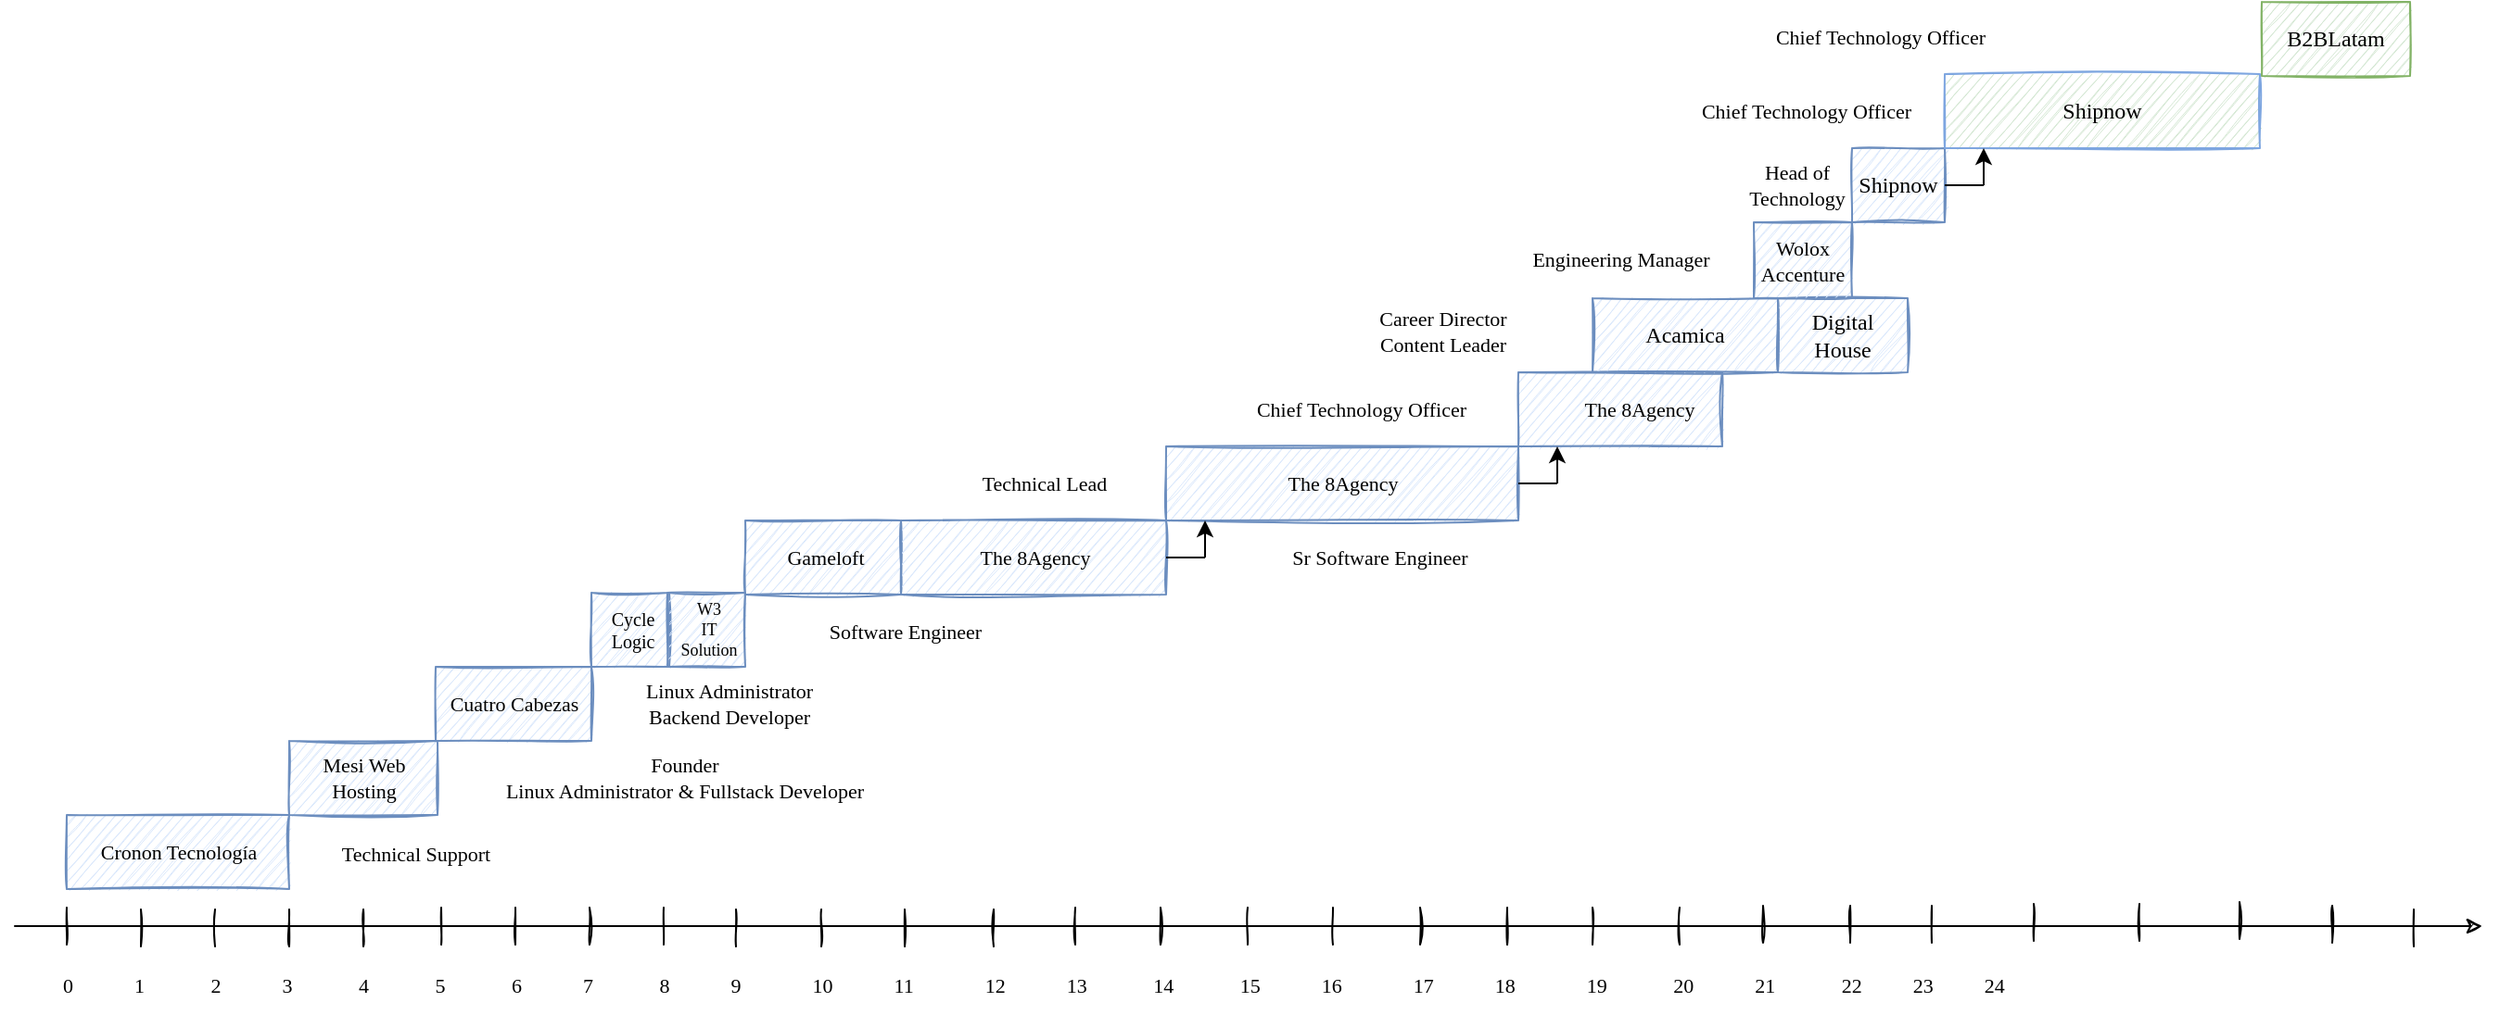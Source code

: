 <mxfile version="24.3.1" type="device">
  <diagram id="4o5sN7QMBN8KEex4jMlC" name="Page-1">
    <mxGraphModel dx="1050" dy="1726" grid="1" gridSize="10" guides="1" tooltips="1" connect="1" arrows="1" fold="1" page="1" pageScale="1" pageWidth="827" pageHeight="1169" math="0" shadow="0">
      <root>
        <mxCell id="0" />
        <mxCell id="1" parent="0" />
        <mxCell id="p5aMhv1QMeqW4niWtKLq-1" value="" style="endArrow=classic;html=1;rounded=0;sketch=1;" parent="1" edge="1">
          <mxGeometry width="50" height="50" relative="1" as="geometry">
            <mxPoint x="29" y="360" as="sourcePoint" />
            <mxPoint x="1360" y="360" as="targetPoint" />
          </mxGeometry>
        </mxCell>
        <mxCell id="p5aMhv1QMeqW4niWtKLq-2" value="0&amp;nbsp; &amp;nbsp; &amp;nbsp; &amp;nbsp; &amp;nbsp; &amp;nbsp; 1&amp;nbsp; &amp;nbsp; &amp;nbsp; &amp;nbsp; &amp;nbsp; &amp;nbsp; &amp;nbsp;2&amp;nbsp; &amp;nbsp; &amp;nbsp; &amp;nbsp; &amp;nbsp; &amp;nbsp; 3&amp;nbsp; &amp;nbsp; &amp;nbsp; &amp;nbsp; &amp;nbsp; &amp;nbsp; &amp;nbsp;4&amp;nbsp; &amp;nbsp; &amp;nbsp; &amp;nbsp; &amp;nbsp; &amp;nbsp; &amp;nbsp;5&amp;nbsp; &amp;nbsp; &amp;nbsp; &amp;nbsp; &amp;nbsp; &amp;nbsp; &amp;nbsp;6&amp;nbsp; &amp;nbsp; &amp;nbsp; &amp;nbsp; &amp;nbsp; &amp;nbsp; 7&amp;nbsp; &amp;nbsp; &amp;nbsp; &amp;nbsp; &amp;nbsp; &amp;nbsp; &amp;nbsp;8&amp;nbsp; &amp;nbsp; &amp;nbsp; &amp;nbsp; &amp;nbsp; &amp;nbsp; 9&amp;nbsp; &amp;nbsp; &amp;nbsp; &amp;nbsp; &amp;nbsp; &amp;nbsp; &amp;nbsp; 10&amp;nbsp; &amp;nbsp; &amp;nbsp; &amp;nbsp; &amp;nbsp; &amp;nbsp; 11&amp;nbsp; &amp;nbsp; &amp;nbsp; &amp;nbsp; &amp;nbsp; &amp;nbsp; &amp;nbsp; 12&amp;nbsp; &amp;nbsp; &amp;nbsp; &amp;nbsp; &amp;nbsp; &amp;nbsp; 13&amp;nbsp; &amp;nbsp; &amp;nbsp; &amp;nbsp; &amp;nbsp; &amp;nbsp; &amp;nbsp;14&amp;nbsp; &amp;nbsp; &amp;nbsp; &amp;nbsp; &amp;nbsp; &amp;nbsp; &amp;nbsp;15&amp;nbsp; &amp;nbsp; &amp;nbsp; &amp;nbsp; &amp;nbsp; &amp;nbsp; 16&amp;nbsp; &amp;nbsp; &amp;nbsp; &amp;nbsp; &amp;nbsp; &amp;nbsp; &amp;nbsp; 17&amp;nbsp; &amp;nbsp; &amp;nbsp; &amp;nbsp; &amp;nbsp; &amp;nbsp; 18&amp;nbsp; &amp;nbsp; &amp;nbsp; &amp;nbsp; &amp;nbsp; &amp;nbsp; &amp;nbsp; 19&amp;nbsp; &amp;nbsp; &amp;nbsp; &amp;nbsp; &amp;nbsp; &amp;nbsp; &amp;nbsp;20&amp;nbsp; &amp;nbsp; &amp;nbsp; &amp;nbsp; &amp;nbsp; &amp;nbsp; 21&amp;nbsp; &amp;nbsp; &amp;nbsp; &amp;nbsp; &amp;nbsp; &amp;nbsp; &amp;nbsp;22&amp;nbsp; &amp;nbsp; &amp;nbsp; &amp;nbsp; &amp;nbsp; 23&amp;nbsp; &amp;nbsp; &amp;nbsp; &amp;nbsp; &amp;nbsp;&amp;nbsp;24" style="text;html=1;align=left;verticalAlign=middle;resizable=0;points=[];autosize=1;strokeColor=none;fillColor=none;fontFamily=Tahoma;spacing=2;fontSize=11;" parent="1" vertex="1">
          <mxGeometry x="53" y="377" width="1300" height="30" as="geometry" />
        </mxCell>
        <mxCell id="p5aMhv1QMeqW4niWtKLq-4" value="" style="rounded=0;whiteSpace=wrap;html=1;imageAspect=1;portConstraintRotation=0;shadow=0;sketch=1;fillStyle=hachure;fillColor=#dae8fc;strokeColor=#6c8ebf;" parent="1" vertex="1">
          <mxGeometry x="57" y="300" width="120" height="40" as="geometry" />
        </mxCell>
        <mxCell id="p5aMhv1QMeqW4niWtKLq-5" value="" style="endArrow=none;html=1;rounded=0;sketch=1;" parent="1" edge="1">
          <mxGeometry width="50" height="50" relative="1" as="geometry">
            <mxPoint x="97" y="371" as="sourcePoint" />
            <mxPoint x="97" y="351" as="targetPoint" />
          </mxGeometry>
        </mxCell>
        <mxCell id="p5aMhv1QMeqW4niWtKLq-6" value="" style="endArrow=none;html=1;rounded=0;sketch=1;" parent="1" edge="1">
          <mxGeometry width="50" height="50" relative="1" as="geometry">
            <mxPoint x="137" y="371" as="sourcePoint" />
            <mxPoint x="137" y="351" as="targetPoint" />
          </mxGeometry>
        </mxCell>
        <mxCell id="p5aMhv1QMeqW4niWtKLq-7" value="" style="endArrow=none;html=1;rounded=0;sketch=1;" parent="1" edge="1">
          <mxGeometry width="50" height="50" relative="1" as="geometry">
            <mxPoint x="177" y="371" as="sourcePoint" />
            <mxPoint x="177" y="351" as="targetPoint" />
          </mxGeometry>
        </mxCell>
        <mxCell id="p5aMhv1QMeqW4niWtKLq-8" value="" style="endArrow=none;html=1;rounded=0;sketch=1;" parent="1" edge="1">
          <mxGeometry width="50" height="50" relative="1" as="geometry">
            <mxPoint x="217" y="371" as="sourcePoint" />
            <mxPoint x="217" y="351" as="targetPoint" />
          </mxGeometry>
        </mxCell>
        <mxCell id="p5aMhv1QMeqW4niWtKLq-9" value="" style="endArrow=none;html=1;rounded=0;sketch=1;" parent="1" edge="1">
          <mxGeometry width="50" height="50" relative="1" as="geometry">
            <mxPoint x="259" y="370" as="sourcePoint" />
            <mxPoint x="259" y="350" as="targetPoint" />
          </mxGeometry>
        </mxCell>
        <mxCell id="p5aMhv1QMeqW4niWtKLq-10" value="" style="endArrow=none;html=1;rounded=0;sketch=1;" parent="1" edge="1">
          <mxGeometry width="50" height="50" relative="1" as="geometry">
            <mxPoint x="299" y="370" as="sourcePoint" />
            <mxPoint x="299" y="350" as="targetPoint" />
          </mxGeometry>
        </mxCell>
        <mxCell id="p5aMhv1QMeqW4niWtKLq-11" value="" style="endArrow=none;html=1;rounded=0;sketch=1;" parent="1" edge="1">
          <mxGeometry width="50" height="50" relative="1" as="geometry">
            <mxPoint x="339" y="370" as="sourcePoint" />
            <mxPoint x="339" y="350" as="targetPoint" />
          </mxGeometry>
        </mxCell>
        <mxCell id="p5aMhv1QMeqW4niWtKLq-12" value="" style="endArrow=none;html=1;rounded=0;sketch=1;" parent="1" edge="1">
          <mxGeometry width="50" height="50" relative="1" as="geometry">
            <mxPoint x="379" y="370" as="sourcePoint" />
            <mxPoint x="379" y="350" as="targetPoint" />
          </mxGeometry>
        </mxCell>
        <mxCell id="p5aMhv1QMeqW4niWtKLq-13" value="" style="endArrow=none;html=1;rounded=0;sketch=1;" parent="1" edge="1">
          <mxGeometry width="50" height="50" relative="1" as="geometry">
            <mxPoint x="418" y="371" as="sourcePoint" />
            <mxPoint x="418" y="351" as="targetPoint" />
          </mxGeometry>
        </mxCell>
        <mxCell id="p5aMhv1QMeqW4niWtKLq-14" value="" style="endArrow=none;html=1;rounded=0;sketch=1;" parent="1" edge="1">
          <mxGeometry width="50" height="50" relative="1" as="geometry">
            <mxPoint x="464" y="371" as="sourcePoint" />
            <mxPoint x="464" y="351" as="targetPoint" />
          </mxGeometry>
        </mxCell>
        <mxCell id="p5aMhv1QMeqW4niWtKLq-15" value="" style="endArrow=none;html=1;rounded=0;sketch=1;" parent="1" edge="1">
          <mxGeometry width="50" height="50" relative="1" as="geometry">
            <mxPoint x="509" y="371" as="sourcePoint" />
            <mxPoint x="509" y="351" as="targetPoint" />
          </mxGeometry>
        </mxCell>
        <mxCell id="p5aMhv1QMeqW4niWtKLq-16" value="" style="endArrow=none;html=1;rounded=0;sketch=1;" parent="1" edge="1">
          <mxGeometry width="50" height="50" relative="1" as="geometry">
            <mxPoint x="557" y="371" as="sourcePoint" />
            <mxPoint x="557" y="351" as="targetPoint" />
          </mxGeometry>
        </mxCell>
        <mxCell id="p5aMhv1QMeqW4niWtKLq-17" value="" style="endArrow=none;html=1;rounded=0;sketch=1;" parent="1" edge="1">
          <mxGeometry width="50" height="50" relative="1" as="geometry">
            <mxPoint x="601" y="370" as="sourcePoint" />
            <mxPoint x="601" y="350" as="targetPoint" />
          </mxGeometry>
        </mxCell>
        <mxCell id="p5aMhv1QMeqW4niWtKLq-18" value="" style="endArrow=none;html=1;rounded=0;sketch=1;" parent="1" edge="1">
          <mxGeometry width="50" height="50" relative="1" as="geometry">
            <mxPoint x="647" y="370" as="sourcePoint" />
            <mxPoint x="647" y="350" as="targetPoint" />
          </mxGeometry>
        </mxCell>
        <mxCell id="p5aMhv1QMeqW4niWtKLq-19" value="" style="endArrow=none;html=1;rounded=0;sketch=1;" parent="1" edge="1">
          <mxGeometry width="50" height="50" relative="1" as="geometry">
            <mxPoint x="694" y="370" as="sourcePoint" />
            <mxPoint x="694" y="350" as="targetPoint" />
          </mxGeometry>
        </mxCell>
        <mxCell id="p5aMhv1QMeqW4niWtKLq-20" value="" style="endArrow=none;html=1;rounded=0;sketch=1;" parent="1" edge="1">
          <mxGeometry width="50" height="50" relative="1" as="geometry">
            <mxPoint x="740" y="370" as="sourcePoint" />
            <mxPoint x="740" y="350" as="targetPoint" />
          </mxGeometry>
        </mxCell>
        <mxCell id="p5aMhv1QMeqW4niWtKLq-21" value="" style="endArrow=none;html=1;rounded=0;sketch=1;" parent="1" edge="1">
          <mxGeometry width="50" height="50" relative="1" as="geometry">
            <mxPoint x="787" y="370" as="sourcePoint" />
            <mxPoint x="787" y="350" as="targetPoint" />
          </mxGeometry>
        </mxCell>
        <mxCell id="p5aMhv1QMeqW4niWtKLq-22" value="" style="endArrow=none;html=1;rounded=0;sketch=1;" parent="1" edge="1">
          <mxGeometry width="50" height="50" relative="1" as="geometry">
            <mxPoint x="834" y="370" as="sourcePoint" />
            <mxPoint x="834" y="350" as="targetPoint" />
          </mxGeometry>
        </mxCell>
        <mxCell id="p5aMhv1QMeqW4niWtKLq-23" value="" style="endArrow=none;html=1;rounded=0;sketch=1;" parent="1" edge="1">
          <mxGeometry width="50" height="50" relative="1" as="geometry">
            <mxPoint x="880" y="370" as="sourcePoint" />
            <mxPoint x="880" y="350" as="targetPoint" />
          </mxGeometry>
        </mxCell>
        <mxCell id="p5aMhv1QMeqW4niWtKLq-24" value="" style="endArrow=none;html=1;rounded=0;sketch=1;" parent="1" edge="1">
          <mxGeometry width="50" height="50" relative="1" as="geometry">
            <mxPoint x="927" y="370" as="sourcePoint" />
            <mxPoint x="927" y="350" as="targetPoint" />
          </mxGeometry>
        </mxCell>
        <mxCell id="p5aMhv1QMeqW4niWtKLq-25" value="" style="endArrow=none;html=1;rounded=0;sketch=1;" parent="1" edge="1">
          <mxGeometry width="50" height="50" relative="1" as="geometry">
            <mxPoint x="972" y="369" as="sourcePoint" />
            <mxPoint x="972" y="349" as="targetPoint" />
          </mxGeometry>
        </mxCell>
        <mxCell id="p5aMhv1QMeqW4niWtKLq-26" value="" style="endArrow=none;html=1;rounded=0;sketch=1;" parent="1" edge="1">
          <mxGeometry width="50" height="50" relative="1" as="geometry">
            <mxPoint x="1019" y="369" as="sourcePoint" />
            <mxPoint x="1019" y="349" as="targetPoint" />
          </mxGeometry>
        </mxCell>
        <mxCell id="p5aMhv1QMeqW4niWtKLq-30" value="Technical Support" style="text;html=1;align=center;verticalAlign=middle;resizable=0;points=[];autosize=1;strokeColor=none;fillColor=none;fontFamily=Comic Sans MS;spacing=2;fontSize=11;" parent="1" vertex="1">
          <mxGeometry x="190" y="311" width="110" height="20" as="geometry" />
        </mxCell>
        <mxCell id="p5aMhv1QMeqW4niWtKLq-31" value="" style="rounded=0;whiteSpace=wrap;html=1;imageAspect=1;portConstraintRotation=0;shadow=0;sketch=1;fillStyle=hachure;fillColor=#dae8fc;strokeColor=#6c8ebf;" parent="1" vertex="1">
          <mxGeometry x="177" y="260" width="80" height="40" as="geometry" />
        </mxCell>
        <mxCell id="p5aMhv1QMeqW4niWtKLq-32" value="" style="endArrow=none;html=1;rounded=0;sketch=1;" parent="1" edge="1">
          <mxGeometry width="50" height="50" relative="1" as="geometry">
            <mxPoint x="57" y="370" as="sourcePoint" />
            <mxPoint x="57" y="350" as="targetPoint" />
          </mxGeometry>
        </mxCell>
        <mxCell id="p5aMhv1QMeqW4niWtKLq-33" value="Founder&lt;br&gt;Linux Administrator &amp;amp; Fullstack Developer" style="text;html=1;align=center;verticalAlign=middle;resizable=0;points=[];autosize=1;strokeColor=none;fillColor=none;fontFamily=Comic Sans MS;spacing=2;fontSize=11;" parent="1" vertex="1">
          <mxGeometry x="270" y="260" width="240" height="40" as="geometry" />
        </mxCell>
        <mxCell id="p5aMhv1QMeqW4niWtKLq-34" value="Cronon Tecnología" style="text;html=1;align=center;verticalAlign=middle;resizable=0;points=[];autosize=1;strokeColor=none;fillColor=none;fontFamily=Comic Sans MS;spacing=2;fontSize=11;" parent="1" vertex="1">
          <mxGeometry x="62" y="310" width="110" height="20" as="geometry" />
        </mxCell>
        <mxCell id="p5aMhv1QMeqW4niWtKLq-35" value="Mesi Web&lt;br&gt;Hosting" style="text;html=1;align=center;verticalAlign=middle;resizable=0;points=[];autosize=1;strokeColor=none;fillColor=none;fontFamily=Comic Sans MS;spacing=2;fontSize=11;" parent="1" vertex="1">
          <mxGeometry x="182" y="260" width="70" height="40" as="geometry" />
        </mxCell>
        <mxCell id="p5aMhv1QMeqW4niWtKLq-38" value="" style="rounded=0;whiteSpace=wrap;html=1;imageAspect=1;portConstraintRotation=0;shadow=0;sketch=1;fillStyle=hachure;fillColor=#dae8fc;strokeColor=#6c8ebf;" parent="1" vertex="1">
          <mxGeometry x="256" y="220" width="84" height="40" as="geometry" />
        </mxCell>
        <mxCell id="p5aMhv1QMeqW4niWtKLq-39" value="Cuatro Cabezas" style="text;html=1;align=center;verticalAlign=middle;resizable=0;points=[];autosize=1;strokeColor=none;fillColor=none;fontFamily=Comic Sans MS;spacing=2;fontSize=11;" parent="1" vertex="1">
          <mxGeometry x="248" y="230" width="100" height="20" as="geometry" />
        </mxCell>
        <mxCell id="p5aMhv1QMeqW4niWtKLq-40" value="" style="rounded=0;whiteSpace=wrap;html=1;imageAspect=1;portConstraintRotation=0;shadow=0;sketch=1;fillStyle=hachure;fillColor=#dae8fc;strokeColor=#6c8ebf;" parent="1" vertex="1">
          <mxGeometry x="340" y="180" width="42" height="40" as="geometry" />
        </mxCell>
        <mxCell id="p5aMhv1QMeqW4niWtKLq-41" value="Cycle&lt;br style=&quot;font-size: 10px;&quot;&gt;Logic" style="text;html=1;align=center;verticalAlign=middle;resizable=0;points=[];autosize=1;strokeColor=none;fillColor=none;fontFamily=Comic Sans MS;spacing=2;fontSize=10;" parent="1" vertex="1">
          <mxGeometry x="342" y="185" width="40" height="30" as="geometry" />
        </mxCell>
        <mxCell id="p5aMhv1QMeqW4niWtKLq-44" value="" style="rounded=0;whiteSpace=wrap;html=1;imageAspect=1;portConstraintRotation=0;shadow=0;sketch=1;fillStyle=hachure;fillColor=#dae8fc;strokeColor=#6c8ebf;" parent="1" vertex="1">
          <mxGeometry x="381" y="180" width="42" height="40" as="geometry" />
        </mxCell>
        <mxCell id="p5aMhv1QMeqW4niWtKLq-45" value="W3&lt;br&gt;IT&lt;br&gt;Solution" style="text;html=1;align=center;verticalAlign=middle;resizable=0;points=[];autosize=1;strokeColor=none;fillColor=none;fontFamily=Comic Sans MS;spacing=2;fontSize=9;" parent="1" vertex="1">
          <mxGeometry x="378" y="180" width="50" height="40" as="geometry" />
        </mxCell>
        <mxCell id="p5aMhv1QMeqW4niWtKLq-46" value="Linux Administrator&lt;br&gt;Backend Developer" style="text;html=1;align=center;verticalAlign=middle;resizable=0;points=[];autosize=1;strokeColor=none;fillColor=none;fontFamily=Comic Sans MS;spacing=2;fontSize=11;" parent="1" vertex="1">
          <mxGeometry x="354" y="220" width="120" height="40" as="geometry" />
        </mxCell>
        <mxCell id="p5aMhv1QMeqW4niWtKLq-48" value="" style="rounded=0;whiteSpace=wrap;html=1;imageAspect=1;portConstraintRotation=0;shadow=0;sketch=1;fillStyle=hachure;fillColor=#dae8fc;strokeColor=#6c8ebf;" parent="1" vertex="1">
          <mxGeometry x="423" y="141" width="84" height="40" as="geometry" />
        </mxCell>
        <mxCell id="p5aMhv1QMeqW4niWtKLq-49" value="Gameloft" style="text;html=1;align=center;verticalAlign=middle;resizable=0;points=[];autosize=1;strokeColor=none;fillColor=none;fontFamily=Comic Sans MS;spacing=2;fontSize=11;" parent="1" vertex="1">
          <mxGeometry x="431" y="151" width="70" height="20" as="geometry" />
        </mxCell>
        <mxCell id="p5aMhv1QMeqW4niWtKLq-50" value="" style="rounded=0;whiteSpace=wrap;html=1;imageAspect=1;portConstraintRotation=0;shadow=0;sketch=1;fillStyle=hachure;fillColor=#dae8fc;strokeColor=#6c8ebf;" parent="1" vertex="1">
          <mxGeometry x="507" y="141" width="143" height="40" as="geometry" />
        </mxCell>
        <mxCell id="p5aMhv1QMeqW4niWtKLq-51" value="The 8Agency" style="text;html=1;align=center;verticalAlign=middle;resizable=0;points=[];autosize=1;strokeColor=none;fillColor=none;fontFamily=Comic Sans MS;spacing=2;fontSize=11;" parent="1" vertex="1">
          <mxGeometry x="533.5" y="151" width="90" height="20" as="geometry" />
        </mxCell>
        <mxCell id="p5aMhv1QMeqW4niWtKLq-52" value="Software Engineer" style="text;html=1;align=center;verticalAlign=middle;resizable=0;points=[];autosize=1;strokeColor=none;fillColor=none;fontFamily=Comic Sans MS;spacing=2;fontSize=11;" parent="1" vertex="1">
          <mxGeometry x="449" y="191" width="120" height="20" as="geometry" />
        </mxCell>
        <mxCell id="p5aMhv1QMeqW4niWtKLq-53" value="Sr Software Engineer" style="text;html=1;align=center;verticalAlign=middle;resizable=0;points=[];autosize=1;strokeColor=none;fillColor=none;fontFamily=Comic Sans MS;spacing=2;fontSize=11;" parent="1" vertex="1">
          <mxGeometry x="700" y="151" width="130" height="20" as="geometry" />
        </mxCell>
        <mxCell id="p5aMhv1QMeqW4niWtKLq-54" value="" style="rounded=0;whiteSpace=wrap;html=1;imageAspect=1;portConstraintRotation=0;shadow=0;sketch=1;fillStyle=hachure;fillColor=#dae8fc;strokeColor=#6c8ebf;" parent="1" vertex="1">
          <mxGeometry x="650" y="101" width="190" height="40" as="geometry" />
        </mxCell>
        <mxCell id="p5aMhv1QMeqW4niWtKLq-55" value="The 8Agency" style="text;html=1;align=center;verticalAlign=middle;resizable=0;points=[];autosize=1;strokeColor=none;fillColor=none;fontFamily=Comic Sans MS;spacing=2;fontSize=11;" parent="1" vertex="1">
          <mxGeometry x="700" y="111" width="90" height="20" as="geometry" />
        </mxCell>
        <mxCell id="p5aMhv1QMeqW4niWtKLq-56" value="Technical Lead" style="text;html=1;align=center;verticalAlign=middle;resizable=0;points=[];autosize=1;strokeColor=none;fillColor=none;fontFamily=Comic Sans MS;spacing=2;fontSize=11;" parent="1" vertex="1">
          <mxGeometry x="533.5" y="111" width="100" height="20" as="geometry" />
        </mxCell>
        <mxCell id="p5aMhv1QMeqW4niWtKLq-58" value="" style="rounded=0;whiteSpace=wrap;html=1;imageAspect=1;portConstraintRotation=0;shadow=0;sketch=1;fillStyle=hachure;fillColor=#dae8fc;strokeColor=#6c8ebf;" parent="1" vertex="1">
          <mxGeometry x="840" y="61" width="110" height="40" as="geometry" />
        </mxCell>
        <mxCell id="p5aMhv1QMeqW4niWtKLq-59" value="The 8Agency" style="text;html=1;align=center;verticalAlign=middle;resizable=0;points=[];autosize=1;strokeColor=none;fillColor=none;fontFamily=Comic Sans MS;spacing=2;fontSize=11;" parent="1" vertex="1">
          <mxGeometry x="860" y="71" width="90" height="20" as="geometry" />
        </mxCell>
        <mxCell id="p5aMhv1QMeqW4niWtKLq-60" value="Chief Technology Officer" style="text;html=1;align=center;verticalAlign=middle;resizable=0;points=[];autosize=1;strokeColor=none;fillColor=none;fontFamily=Comic Sans MS;spacing=2;fontSize=11;" parent="1" vertex="1">
          <mxGeometry x="680" y="71" width="150" height="20" as="geometry" />
        </mxCell>
        <mxCell id="p5aMhv1QMeqW4niWtKLq-61" value="Acamica" style="rounded=0;whiteSpace=wrap;html=1;imageAspect=1;portConstraintRotation=0;shadow=0;sketch=1;fillStyle=hachure;fillColor=#dae8fc;strokeColor=#6c8ebf;fontFamily=Comic Sans MS;" parent="1" vertex="1">
          <mxGeometry x="880" y="21" width="100" height="40" as="geometry" />
        </mxCell>
        <mxCell id="p5aMhv1QMeqW4niWtKLq-62" value="Digital&lt;br&gt;House" style="rounded=0;whiteSpace=wrap;html=1;imageAspect=1;portConstraintRotation=0;shadow=0;sketch=1;fillStyle=hachure;fillColor=#dae8fc;strokeColor=#6c8ebf;fontFamily=Comic Sans MS;" parent="1" vertex="1">
          <mxGeometry x="980" y="21" width="70" height="40" as="geometry" />
        </mxCell>
        <mxCell id="p5aMhv1QMeqW4niWtKLq-66" value="Career Director&lt;br&gt;Content Leader" style="text;html=1;align=center;verticalAlign=middle;resizable=0;points=[];autosize=1;strokeColor=none;fillColor=none;fontFamily=Comic Sans MS;spacing=2;fontSize=11;" parent="1" vertex="1">
          <mxGeometry x="749" y="19" width="100" height="40" as="geometry" />
        </mxCell>
        <mxCell id="p5aMhv1QMeqW4niWtKLq-67" value="Engineering Manager" style="text;html=1;align=center;verticalAlign=middle;resizable=0;points=[];autosize=1;strokeColor=none;fillColor=none;fontFamily=Comic Sans MS;spacing=2;fontSize=11;" parent="1" vertex="1">
          <mxGeometry x="830" y="-10" width="130" height="20" as="geometry" />
        </mxCell>
        <mxCell id="An2VsPpJy_R5v1k-F3XG-1" value="&lt;div style=&quot;font-size: 11px;&quot;&gt;Wolox&lt;/div&gt;&lt;div style=&quot;font-size: 11px;&quot;&gt;Accenture&lt;/div&gt;" style="rounded=0;whiteSpace=wrap;html=1;imageAspect=1;portConstraintRotation=0;shadow=0;sketch=1;fillStyle=hachure;fillColor=#dae8fc;strokeColor=#6c8ebf;fontSize=11;fontFamily=Comic Sans MS;" parent="1" vertex="1">
          <mxGeometry x="967" y="-20" width="53" height="41" as="geometry" />
        </mxCell>
        <mxCell id="An2VsPpJy_R5v1k-F3XG-2" value="Shipnow" style="rounded=0;whiteSpace=wrap;html=1;imageAspect=1;portConstraintRotation=0;shadow=0;sketch=1;fillStyle=hachure;fillColor=#dae8fc;strokeColor=#6c8ebf;fontFamily=Comic Sans MS;" parent="1" vertex="1">
          <mxGeometry x="1020" y="-60" width="50" height="40" as="geometry" />
        </mxCell>
        <mxCell id="BVFxNJzO_joco0DVjAUa-1" value="" style="endArrow=none;html=1;rounded=0;sketch=1;" parent="1" edge="1">
          <mxGeometry width="50" height="50" relative="1" as="geometry">
            <mxPoint x="1063" y="369" as="sourcePoint" />
            <mxPoint x="1063" y="349" as="targetPoint" />
          </mxGeometry>
        </mxCell>
        <mxCell id="xtTVjXiSdFybmR9gctKY-1" value="Head of &lt;br&gt;Technology" style="text;html=1;align=center;verticalAlign=middle;resizable=0;points=[];autosize=1;strokeColor=none;fillColor=none;fontFamily=Comic Sans MS;spacing=2;fontSize=11;" parent="1" vertex="1">
          <mxGeometry x="950" y="-60" width="80" height="40" as="geometry" />
        </mxCell>
        <mxCell id="xtTVjXiSdFybmR9gctKY-2" value="Shipnow" style="rounded=0;whiteSpace=wrap;html=1;imageAspect=1;portConstraintRotation=0;shadow=0;sketch=1;fillStyle=hachure;fillColor=#d5e8d4;strokeColor=#7EA6E0;fontFamily=Comic Sans MS;" parent="1" vertex="1">
          <mxGeometry x="1070" y="-100" width="170" height="40" as="geometry" />
        </mxCell>
        <mxCell id="xtTVjXiSdFybmR9gctKY-4" value="Chief Technology Officer" style="text;html=1;align=center;verticalAlign=middle;resizable=0;points=[];autosize=1;strokeColor=none;fillColor=none;fontFamily=Comic Sans MS;spacing=2;fontSize=11;" parent="1" vertex="1">
          <mxGeometry x="920" y="-90" width="150" height="20" as="geometry" />
        </mxCell>
        <mxCell id="xtTVjXiSdFybmR9gctKY-5" value="" style="endArrow=none;html=1;rounded=0;" parent="1" edge="1">
          <mxGeometry width="50" height="50" relative="1" as="geometry">
            <mxPoint x="650" y="161" as="sourcePoint" />
            <mxPoint x="671" y="161" as="targetPoint" />
          </mxGeometry>
        </mxCell>
        <mxCell id="xtTVjXiSdFybmR9gctKY-7" value="" style="endArrow=classic;html=1;rounded=0;" parent="1" edge="1">
          <mxGeometry width="50" height="50" relative="1" as="geometry">
            <mxPoint x="671" y="161" as="sourcePoint" />
            <mxPoint x="671" y="141" as="targetPoint" />
          </mxGeometry>
        </mxCell>
        <mxCell id="xtTVjXiSdFybmR9gctKY-8" value="" style="endArrow=none;html=1;rounded=0;" parent="1" edge="1">
          <mxGeometry width="50" height="50" relative="1" as="geometry">
            <mxPoint x="840" y="121" as="sourcePoint" />
            <mxPoint x="861" y="121" as="targetPoint" />
          </mxGeometry>
        </mxCell>
        <mxCell id="xtTVjXiSdFybmR9gctKY-9" value="" style="endArrow=classic;html=1;rounded=0;" parent="1" edge="1">
          <mxGeometry width="50" height="50" relative="1" as="geometry">
            <mxPoint x="861" y="121" as="sourcePoint" />
            <mxPoint x="861" y="101" as="targetPoint" />
          </mxGeometry>
        </mxCell>
        <mxCell id="xtTVjXiSdFybmR9gctKY-10" value="" style="endArrow=none;html=1;rounded=0;" parent="1" edge="1">
          <mxGeometry width="50" height="50" relative="1" as="geometry">
            <mxPoint x="1070" y="-40" as="sourcePoint" />
            <mxPoint x="1091" y="-40" as="targetPoint" />
          </mxGeometry>
        </mxCell>
        <mxCell id="xtTVjXiSdFybmR9gctKY-11" value="" style="endArrow=classic;html=1;rounded=0;" parent="1" edge="1">
          <mxGeometry width="50" height="50" relative="1" as="geometry">
            <mxPoint x="1091" y="-40" as="sourcePoint" />
            <mxPoint x="1091" y="-60" as="targetPoint" />
          </mxGeometry>
        </mxCell>
        <mxCell id="wi_UW12BMzWIpSiL8xkG-1" value="B2BLatam" style="rounded=0;whiteSpace=wrap;html=1;imageAspect=1;portConstraintRotation=0;shadow=0;sketch=1;fillStyle=hachure;fillColor=#d5e8d4;strokeColor=#82b366;fontFamily=Comic Sans MS;" vertex="1" parent="1">
          <mxGeometry x="1241" y="-139" width="80" height="40" as="geometry" />
        </mxCell>
        <mxCell id="wi_UW12BMzWIpSiL8xkG-2" value="Chief Technology Officer" style="text;html=1;align=center;verticalAlign=middle;resizable=0;points=[];autosize=1;strokeColor=none;fillColor=none;fontFamily=Comic Sans MS;spacing=2;fontSize=11;" vertex="1" parent="1">
          <mxGeometry x="960" y="-130" width="150" height="20" as="geometry" />
        </mxCell>
        <mxCell id="wi_UW12BMzWIpSiL8xkG-4" value="" style="endArrow=none;html=1;rounded=0;sketch=1;" edge="1" parent="1">
          <mxGeometry width="50" height="50" relative="1" as="geometry">
            <mxPoint x="1118" y="368" as="sourcePoint" />
            <mxPoint x="1118" y="348" as="targetPoint" />
          </mxGeometry>
        </mxCell>
        <mxCell id="wi_UW12BMzWIpSiL8xkG-5" value="" style="endArrow=none;html=1;rounded=0;sketch=1;" edge="1" parent="1">
          <mxGeometry width="50" height="50" relative="1" as="geometry">
            <mxPoint x="1175" y="368" as="sourcePoint" />
            <mxPoint x="1175" y="348" as="targetPoint" />
          </mxGeometry>
        </mxCell>
        <mxCell id="wi_UW12BMzWIpSiL8xkG-6" value="" style="endArrow=none;html=1;rounded=0;sketch=1;" edge="1" parent="1">
          <mxGeometry width="50" height="50" relative="1" as="geometry">
            <mxPoint x="1229" y="367" as="sourcePoint" />
            <mxPoint x="1229" y="347" as="targetPoint" />
          </mxGeometry>
        </mxCell>
        <mxCell id="wi_UW12BMzWIpSiL8xkG-7" value="" style="endArrow=none;html=1;rounded=0;sketch=1;" edge="1" parent="1">
          <mxGeometry width="50" height="50" relative="1" as="geometry">
            <mxPoint x="1279" y="369" as="sourcePoint" />
            <mxPoint x="1279" y="349" as="targetPoint" />
          </mxGeometry>
        </mxCell>
        <mxCell id="wi_UW12BMzWIpSiL8xkG-8" value="" style="endArrow=none;html=1;rounded=0;sketch=1;" edge="1" parent="1">
          <mxGeometry width="50" height="50" relative="1" as="geometry">
            <mxPoint x="1323" y="371" as="sourcePoint" />
            <mxPoint x="1323" y="351" as="targetPoint" />
          </mxGeometry>
        </mxCell>
      </root>
    </mxGraphModel>
  </diagram>
</mxfile>
